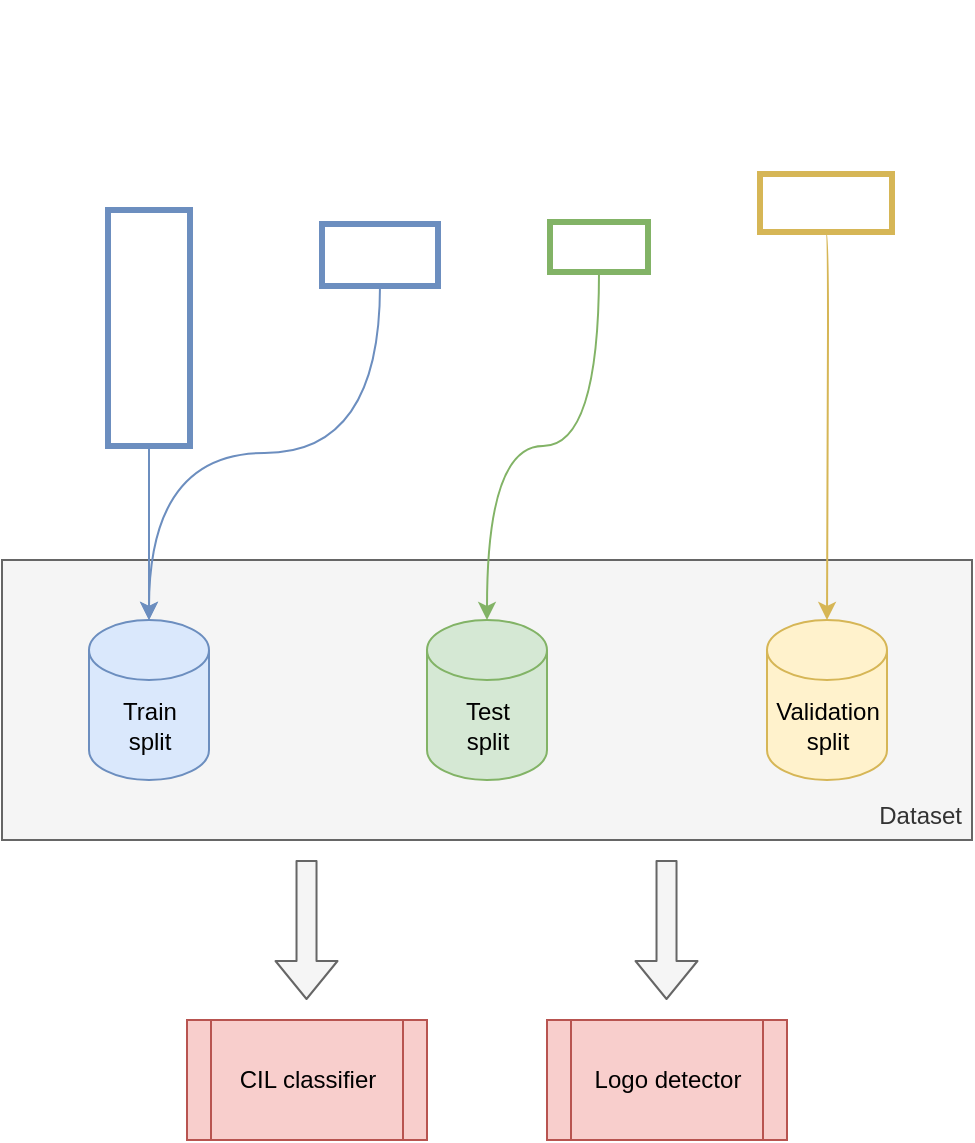 <mxfile version="19.0.3" type="device"><diagram id="7pz1R5v5CO_K15TurIyr" name="Page-1"><mxGraphModel dx="651" dy="451" grid="1" gridSize="10" guides="1" tooltips="1" connect="1" arrows="1" fold="1" page="1" pageScale="1" pageWidth="827" pageHeight="1169" math="0" shadow="0"><root><mxCell id="0"/><mxCell id="1" parent="0"/><mxCell id="GZtUvquVBYcNSCZL7yt6-52" value="Dataset" style="rounded=0;whiteSpace=wrap;html=1;strokeColor=#666666;strokeWidth=1;fillColor=#f5f5f5;fontColor=#333333;align=right;verticalAlign=bottom;spacing=5;" parent="1" vertex="1"><mxGeometry x="17" y="340" width="485" height="140" as="geometry"/></mxCell><mxCell id="GZtUvquVBYcNSCZL7yt6-1" value="" style="shape=image;verticalLabelPosition=bottom;labelBackgroundColor=default;verticalAlign=top;aspect=fixed;imageAspect=0;image=/Users/gianlucagiudice/Documents/github/master_thesis-logo_detection_recognition/images/coca-cola.jpeg;clipPath=inset(3.89% 0% 0% 0%);" parent="1" vertex="1"><mxGeometry x="51.52" y="60" width="415.95" height="239.87" as="geometry"/></mxCell><mxCell id="GZtUvquVBYcNSCZL7yt6-12" style="edgeStyle=orthogonalEdgeStyle;curved=1;orthogonalLoop=1;jettySize=auto;html=1;exitX=0.5;exitY=1;exitDx=0;exitDy=0;entryX=0.5;entryY=0;entryDx=0;entryDy=0;entryPerimeter=0;fillColor=#dae8fc;strokeColor=#6c8ebf;" parent="1" source="GZtUvquVBYcNSCZL7yt6-2" target="GZtUvquVBYcNSCZL7yt6-6" edge="1"><mxGeometry relative="1" as="geometry"/></mxCell><mxCell id="GZtUvquVBYcNSCZL7yt6-2" value="" style="rounded=0;whiteSpace=wrap;html=1;fillColor=none;strokeColor=#6c8ebf;strokeWidth=3;" parent="1" vertex="1"><mxGeometry x="177" y="172" width="58" height="31" as="geometry"/></mxCell><mxCell id="GZtUvquVBYcNSCZL7yt6-13" style="edgeStyle=orthogonalEdgeStyle;curved=1;orthogonalLoop=1;jettySize=auto;html=1;exitX=0.5;exitY=1;exitDx=0;exitDy=0;entryX=0.5;entryY=0;entryDx=0;entryDy=0;entryPerimeter=0;fillColor=#d5e8d4;strokeColor=#82b366;" parent="1" source="GZtUvquVBYcNSCZL7yt6-3" target="GZtUvquVBYcNSCZL7yt6-7" edge="1"><mxGeometry relative="1" as="geometry"/></mxCell><mxCell id="GZtUvquVBYcNSCZL7yt6-3" value="" style="rounded=0;whiteSpace=wrap;html=1;fillColor=none;strokeColor=#82b366;strokeWidth=3;" parent="1" vertex="1"><mxGeometry x="291" y="171" width="49" height="25" as="geometry"/></mxCell><mxCell id="GZtUvquVBYcNSCZL7yt6-15" style="edgeStyle=orthogonalEdgeStyle;curved=1;orthogonalLoop=1;jettySize=auto;html=1;exitX=0.5;exitY=1;exitDx=0;exitDy=0;entryX=0.5;entryY=0;entryDx=0;entryDy=0;entryPerimeter=0;strokeColor=#d6b656;fillColor=#fff2cc;" parent="1" source="GZtUvquVBYcNSCZL7yt6-4" target="GZtUvquVBYcNSCZL7yt6-8" edge="1"><mxGeometry relative="1" as="geometry"><Array as="points"><mxPoint x="430" y="176"/><mxPoint x="430" y="270"/><mxPoint x="430" y="270"/></Array></mxGeometry></mxCell><mxCell id="GZtUvquVBYcNSCZL7yt6-4" value="" style="rounded=0;whiteSpace=wrap;html=1;fillColor=none;strokeColor=#d6b656;strokeWidth=3;" parent="1" vertex="1"><mxGeometry x="396" y="147" width="66" height="29" as="geometry"/></mxCell><mxCell id="GZtUvquVBYcNSCZL7yt6-11" style="edgeStyle=orthogonalEdgeStyle;orthogonalLoop=1;jettySize=auto;html=1;exitX=0.5;exitY=1;exitDx=0;exitDy=0;entryX=0.5;entryY=0;entryDx=0;entryDy=0;entryPerimeter=0;fillColor=#dae8fc;strokeColor=#6c8ebf;curved=1;" parent="1" source="GZtUvquVBYcNSCZL7yt6-5" target="GZtUvquVBYcNSCZL7yt6-6" edge="1"><mxGeometry relative="1" as="geometry"/></mxCell><mxCell id="GZtUvquVBYcNSCZL7yt6-5" value="" style="rounded=0;whiteSpace=wrap;html=1;fillColor=none;strokeColor=#6c8ebf;strokeWidth=3;" parent="1" vertex="1"><mxGeometry x="70" y="165" width="41" height="118" as="geometry"/></mxCell><mxCell id="GZtUvquVBYcNSCZL7yt6-6" value="Train&lt;br&gt;split" style="shape=cylinder3;whiteSpace=wrap;html=1;boundedLbl=1;backgroundOutline=1;size=15;strokeWidth=1;fillColor=#dae8fc;strokeColor=#6c8ebf;" parent="1" vertex="1"><mxGeometry x="60.5" y="370" width="60" height="80" as="geometry"/></mxCell><mxCell id="GZtUvquVBYcNSCZL7yt6-7" value="Test&lt;br&gt;split" style="shape=cylinder3;whiteSpace=wrap;html=1;boundedLbl=1;backgroundOutline=1;size=15;strokeWidth=1;fillColor=#d5e8d4;strokeColor=#82b366;" parent="1" vertex="1"><mxGeometry x="229.5" y="370" width="60" height="80" as="geometry"/></mxCell><mxCell id="GZtUvquVBYcNSCZL7yt6-8" value="Validation&lt;br&gt;split" style="shape=cylinder3;whiteSpace=wrap;html=1;boundedLbl=1;backgroundOutline=1;size=15;strokeWidth=1;fillColor=#fff2cc;strokeColor=#d6b656;" parent="1" vertex="1"><mxGeometry x="399.5" y="370" width="60" height="80" as="geometry"/></mxCell><mxCell id="GZtUvquVBYcNSCZL7yt6-16" value="CIL classifier" style="shape=process;whiteSpace=wrap;html=1;backgroundOutline=1;strokeColor=#b85450;strokeWidth=1;fillColor=#f8cecc;" parent="1" vertex="1"><mxGeometry x="109.5" y="570" width="120" height="60" as="geometry"/></mxCell><mxCell id="GZtUvquVBYcNSCZL7yt6-18" value="Logo detector" style="shape=process;whiteSpace=wrap;html=1;backgroundOutline=1;strokeColor=#b85450;strokeWidth=1;fillColor=#f8cecc;" parent="1" vertex="1"><mxGeometry x="289.5" y="570" width="120" height="60" as="geometry"/></mxCell><mxCell id="GZtUvquVBYcNSCZL7yt6-54" value="" style="shape=flexArrow;endArrow=classic;html=1;rounded=1;strokeColor=#666666;fillColor=#f5f5f5;" parent="1" edge="1"><mxGeometry width="50" height="50" relative="1" as="geometry"><mxPoint x="169.26" y="490" as="sourcePoint"/><mxPoint x="169.26" y="560" as="targetPoint"/></mxGeometry></mxCell><mxCell id="GZtUvquVBYcNSCZL7yt6-55" value="" style="shape=flexArrow;endArrow=classic;html=1;rounded=1;strokeColor=#666666;fillColor=#f5f5f5;" parent="1" edge="1"><mxGeometry width="50" height="50" relative="1" as="geometry"><mxPoint x="349.26" y="490" as="sourcePoint"/><mxPoint x="349.26" y="560" as="targetPoint"/></mxGeometry></mxCell></root></mxGraphModel></diagram></mxfile>